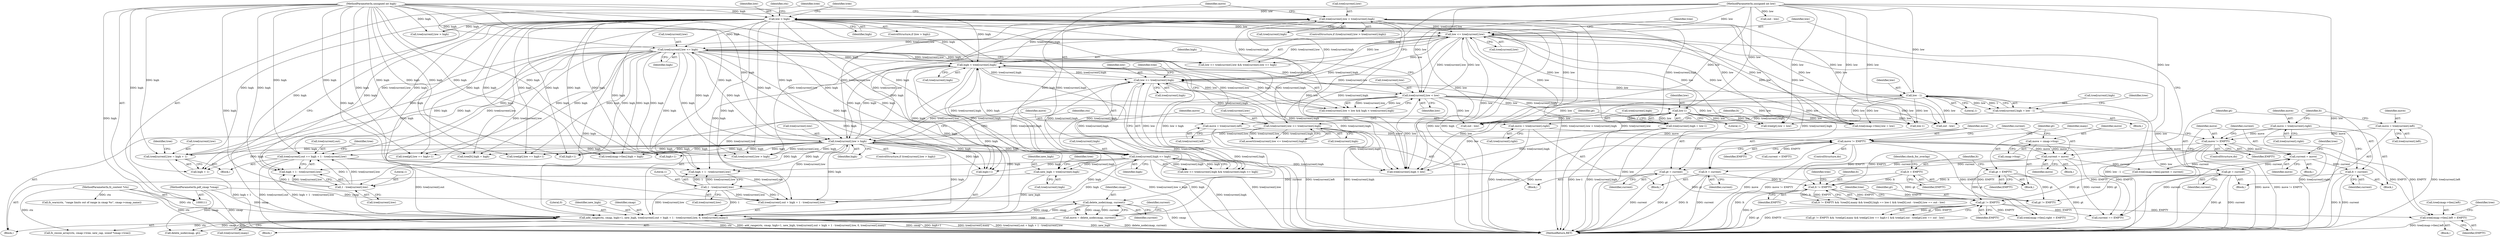 digraph "0_ghostscript_71ceebcf56e682504da22c4035b39a2d451e8ffd@pointer" {
"1000645" [label="(Call,tree[cmap->tlen].left = EMPTY)"];
"1000403" [label="(Call,move != EMPTY)"];
"1000393" [label="(Call,move = tree[current].right)"];
"1000381" [label="(Call,move = tree[current].left)"];
"1000362" [label="(Call,move != EMPTY)"];
"1000220" [label="(Call,move = delete_node(cmap, current))"];
"1000222" [label="(Call,delete_node(cmap, current))"];
"1000303" [label="(Call,add_range(ctx, cmap, high+1, new_high, tree[current].out + high + 1 - tree[current].low, 0, tree[current].many))"];
"1000112" [label="(MethodParameterIn,fz_context *ctx)"];
"1000287" [label="(Call,new_high = tree[current].high)"];
"1000278" [label="(Call,high < tree[current].high)"];
"1000123" [label="(Call,low > high)"];
"1000114" [label="(MethodParameterIn,unsigned int low)"];
"1000115" [label="(MethodParameterIn,unsigned int high)"];
"1000175" [label="(Call,tree[current].low <= high)"];
"1000168" [label="(Call,low <= tree[current].low)"];
"1000300" [label="(Call,low-1)"];
"1000271" [label="(Call,tree[current].low < low)"];
"1000232" [label="(Call,low <= tree[current].high)"];
"1000257" [label="(Call,tree[current].low <= tree[current].high)"];
"1000247" [label="(Call,tree[current].high = low - 1)"];
"1000253" [label="(Call,low - 1)"];
"1000294" [label="(Call,tree[current].high = low-1)"];
"1000239" [label="(Call,tree[current].high <= high)"];
"1000332" [label="(Call,tree[current].low > high)"];
"1000208" [label="(Call,tree[current].low > tree[current].high)"];
"1000198" [label="(Call,tree[current].low = high + 1)"];
"1000318" [label="(Call,1 - tree[current].low)"];
"1000183" [label="(Call,tree[current].out += high + 1 - tree[current].low)"];
"1000191" [label="(Call,1 - tree[current].low)"];
"1000113" [label="(MethodParameterIn,pdf_cmap *cmap)"];
"1000163" [label="(Call,current = move)"];
"1000145" [label="(Call,move = cmap->ttop)"];
"1000352" [label="(Call,move = tree[current].right)"];
"1000340" [label="(Call,move = tree[current].left)"];
"1000510" [label="(Call,gt != EMPTY)"];
"1000388" [label="(Call,gt = current)"];
"1000369" [label="(Call,current = move)"];
"1000151" [label="(Call,gt = EMPTY)"];
"1000347" [label="(Call,gt = current)"];
"1000412" [label="(Call,lt != EMPTY)"];
"1000400" [label="(Call,lt = current)"];
"1000359" [label="(Call,lt = current)"];
"1000155" [label="(Call,lt = EMPTY)"];
"1000219" [label="(Block,)"];
"1000457" [label="(Call,gt != EMPTY)"];
"1000253" [label="(Call,low - 1)"];
"1000389" [label="(Identifier,gt)"];
"1000211" [label="(Identifier,tree)"];
"1000246" [label="(Block,)"];
"1000119" [label="(Block,)"];
"1000339" [label="(Block,)"];
"1000325" [label="(Literal,0)"];
"1000208" [label="(Call,tree[current].low > tree[current].high)"];
"1000609" [label="(Call,tree[cmap->tlen].low = low)"];
"1000646" [label="(Call,tree[cmap->tlen].left)"];
"1000392" [label="(Block,)"];
"1000333" [label="(Call,tree[current].low)"];
"1000402" [label="(Identifier,current)"];
"1000527" [label="(Call,high+1)"];
"1000224" [label="(Identifier,current)"];
"1000167" [label="(Call,low <= tree[current].low && tree[current].low <= high)"];
"1000263" [label="(Call,tree[current].high)"];
"1000201" [label="(Identifier,tree)"];
"1000448" [label="(Call,tree[lt].high = high)"];
"1000155" [label="(Call,lt = EMPTY)"];
"1000404" [label="(Identifier,move)"];
"1000289" [label="(Call,tree[current].high)"];
"1000371" [label="(Identifier,move)"];
"1000270" [label="(Call,tree[current].low < low && high < tree[current].high)"];
"1000390" [label="(Identifier,current)"];
"1000645" [label="(Call,tree[cmap->tlen].left = EMPTY)"];
"1000302" [label="(Literal,1)"];
"1000124" [label="(Identifier,low)"];
"1000128" [label="(Identifier,ctx)"];
"1000209" [label="(Call,tree[current].low)"];
"1000332" [label="(Call,tree[current].low > high)"];
"1000677" [label="(Call,current == EMPTY)"];
"1000444" [label="(Call,out - low)"];
"1000272" [label="(Call,tree[current].low)"];
"1000231" [label="(Call,low <= tree[current].high && tree[current].high <= high)"];
"1000225" [label="(Call,current = EMPTY)"];
"1000285" [label="(Block,)"];
"1000331" [label="(ControlStructure,if (tree[current].low > high))"];
"1000342" [label="(Call,tree[current].left)"];
"1000361" [label="(Identifier,current)"];
"1000257" [label="(Call,tree[current].low <= tree[current].high)"];
"1000112" [label="(MethodParameterIn,fz_context *ctx)"];
"1000489" [label="(Call,out - low)"];
"1000338" [label="(Identifier,high)"];
"1000657" [label="(Identifier,tree)"];
"1000761" [label="(MethodReturn,RET)"];
"1000151" [label="(Call,gt = EMPTY)"];
"1000306" [label="(Call,high+1)"];
"1000388" [label="(Call,gt = current)"];
"1000193" [label="(Call,tree[current].low)"];
"1000369" [label="(Call,current = move)"];
"1000297" [label="(Identifier,tree)"];
"1000169" [label="(Identifier,low)"];
"1000381" [label="(Call,move = tree[current].left)"];
"1000294" [label="(Call,tree[current].high = low-1)"];
"1000368" [label="(Block,)"];
"1000125" [label="(Identifier,high)"];
"1000394" [label="(Identifier,move)"];
"1000288" [label="(Identifier,new_high)"];
"1000401" [label="(Identifier,lt)"];
"1000115" [label="(MethodParameterIn,unsigned int high)"];
"1000226" [label="(Identifier,current)"];
"1000280" [label="(Call,tree[current].high)"];
"1000176" [label="(Call,tree[current].low)"];
"1000352" [label="(Call,move = tree[current].right)"];
"1000301" [label="(Identifier,low)"];
"1000287" [label="(Call,new_high = tree[current].high)"];
"1000382" [label="(Identifier,move)"];
"1000370" [label="(Identifier,current)"];
"1000123" [label="(Call,low > high)"];
"1000248" [label="(Call,tree[current].high)"];
"1000354" [label="(Call,tree[current].right)"];
"1000376" [label="(Identifier,tree)"];
"1000184" [label="(Call,tree[current].out)"];
"1000318" [label="(Call,1 - tree[current].low)"];
"1000351" [label="(Block,)"];
"1000305" [label="(Identifier,cmap)"];
"1000353" [label="(Identifier,move)"];
"1000214" [label="(Call,tree[current].high)"];
"1000367" [label="(ControlStructure,do)"];
"1000335" [label="(Identifier,tree)"];
"1000255" [label="(Literal,1)"];
"1000183" [label="(Call,tree[current].out += high + 1 - tree[current].low)"];
"1000232" [label="(Call,low <= tree[current].high)"];
"1000687" [label="(Call,tree[current].low > high)"];
"1000113" [label="(MethodParameterIn,pdf_cmap *cmap)"];
"1000271" [label="(Call,tree[current].low < low)"];
"1000310" [label="(Call,tree[current].out + high + 1 - tree[current].low)"];
"1000512" [label="(Identifier,EMPTY)"];
"1000254" [label="(Identifier,low)"];
"1000165" [label="(Identifier,move)"];
"1000468" [label="(Call,tree[gt].low == high+1)"];
"1000295" [label="(Call,tree[current].high)"];
"1000300" [label="(Call,low-1)"];
"1000320" [label="(Call,tree[current].low)"];
"1000412" [label="(Call,lt != EMPTY)"];
"1000159" [label="(Identifier,check_for_overlap)"];
"1000162" [label="(Block,)"];
"1000419" [label="(Identifier,tree)"];
"1000156" [label="(Identifier,lt)"];
"1000363" [label="(Identifier,move)"];
"1000504" [label="(Call,delete_node(cmap, gt))"];
"1000618" [label="(Call,tree[cmap->tlen].high = high)"];
"1000326" [label="(Call,tree[current].many)"];
"1000122" [label="(ControlStructure,if (low > high))"];
"1000247" [label="(Call,tree[current].high = low - 1)"];
"1000380" [label="(Block,)"];
"1000189" [label="(Call,high + 1 - tree[current].low)"];
"1000303" [label="(Call,add_range(ctx, cmap, high+1, new_high, tree[current].out + high + 1 - tree[current].low, 0, tree[current].many))"];
"1000240" [label="(Call,tree[current].high)"];
"1000414" [label="(Identifier,EMPTY)"];
"1000260" [label="(Identifier,tree)"];
"1000147" [label="(Call,cmap->ttop)"];
"1000242" [label="(Identifier,tree)"];
"1000517" [label="(Identifier,tree)"];
"1000168" [label="(Call,low <= tree[current].low)"];
"1000222" [label="(Call,delete_node(cmap, current))"];
"1000340" [label="(Call,move = tree[current].left)"];
"1000373" [label="(Call,tree[current].low > high)"];
"1000474" [label="(Call,high+1)"];
"1000191" [label="(Call,1 - tree[current].low)"];
"1000319" [label="(Literal,1)"];
"1000152" [label="(Identifier,gt)"];
"1000393" [label="(Call,move = tree[current].right)"];
"1000348" [label="(Identifier,gt)"];
"1000164" [label="(Identifier,current)"];
"1000654" [label="(Call,tree[cmap->tlen].right = EMPTY)"];
"1000127" [label="(Call,fz_warn(ctx, \"range limits out of range in cmap %s\", cmap->cmap_name))"];
"1000204" [label="(Call,high + 1)"];
"1000708" [label="(Call,tree[current].high < low)"];
"1000360" [label="(Identifier,lt)"];
"1000239" [label="(Call,tree[current].high <= high)"];
"1000153" [label="(Identifier,EMPTY)"];
"1000221" [label="(Identifier,move)"];
"1000316" [label="(Call,high + 1 - tree[current].low)"];
"1000145" [label="(Call,move = cmap->ttop)"];
"1000347" [label="(Call,gt = current)"];
"1000362" [label="(Call,move != EMPTY)"];
"1000403" [label="(Call,move != EMPTY)"];
"1000199" [label="(Call,tree[current].low)"];
"1000341" [label="(Identifier,move)"];
"1000175" [label="(Call,tree[current].low <= high)"];
"1000170" [label="(Call,tree[current].low)"];
"1000359" [label="(Call,lt = current)"];
"1000161" [label="(ControlStructure,do)"];
"1000510" [label="(Call,gt != EMPTY)"];
"1000207" [label="(ControlStructure,if (tree[current].low > tree[current].high))"];
"1000163" [label="(Call,current = move)"];
"1000114" [label="(MethodParameterIn,unsigned int low)"];
"1000245" [label="(Identifier,high)"];
"1000636" [label="(Call,tree[cmap->tlen].parent = current)"];
"1000509" [label="(Call,gt != EMPTY && !tree[gt].many && tree[gt].low == high+1 && tree[gt].out - tree[gt].low == out - low)"];
"1000349" [label="(Identifier,current)"];
"1000408" [label="(Identifier,many)"];
"1000546" [label="(Call,tree[gt].low = low)"];
"1000400" [label="(Call,lt = current)"];
"1000258" [label="(Call,tree[current].low)"];
"1000511" [label="(Identifier,gt)"];
"1000395" [label="(Call,tree[current].right)"];
"1000364" [label="(Identifier,EMPTY)"];
"1000143" [label="(Block,)"];
"1000157" [label="(Identifier,EMPTY)"];
"1000256" [label="(Call,assert(tree[current].low <= tree[current].high))"];
"1000653" [label="(Identifier,EMPTY)"];
"1000413" [label="(Identifier,lt)"];
"1000411" [label="(Call,lt != EMPTY && !tree[lt].many && tree[lt].high == low-1 && tree[lt].out - tree[lt].low == out - low)"];
"1000593" [label="(Call,fz_resize_array(ctx, cmap->tree, new_cap, sizeof *cmap->tree))"];
"1000220" [label="(Call,move = delete_node(cmap, current))"];
"1000521" [label="(Call,tree[gt].low == high+1)"];
"1000542" [label="(Call,out - low)"];
"1000135" [label="(Identifier,tree)"];
"1000198" [label="(Call,tree[current].low = high + 1)"];
"1000429" [label="(Call,low-1)"];
"1000181" [label="(Identifier,high)"];
"1000233" [label="(Identifier,low)"];
"1000383" [label="(Call,tree[current].left)"];
"1000304" [label="(Identifier,ctx)"];
"1000192" [label="(Literal,1)"];
"1000223" [label="(Identifier,cmap)"];
"1000178" [label="(Identifier,tree)"];
"1000405" [label="(Identifier,EMPTY)"];
"1000278" [label="(Call,high < tree[current].high)"];
"1000234" [label="(Call,tree[current].high)"];
"1000182" [label="(Block,)"];
"1000279" [label="(Identifier,high)"];
"1000146" [label="(Identifier,move)"];
"1000277" [label="(Identifier,low)"];
"1000309" [label="(Identifier,new_high)"];
"1000645" -> "1000119"  [label="AST: "];
"1000645" -> "1000653"  [label="CFG: "];
"1000646" -> "1000645"  [label="AST: "];
"1000653" -> "1000645"  [label="AST: "];
"1000657" -> "1000645"  [label="CFG: "];
"1000645" -> "1000761"  [label="DDG: tree[cmap->tlen].left"];
"1000403" -> "1000645"  [label="DDG: EMPTY"];
"1000362" -> "1000645"  [label="DDG: EMPTY"];
"1000510" -> "1000645"  [label="DDG: EMPTY"];
"1000403" -> "1000367"  [label="AST: "];
"1000403" -> "1000405"  [label="CFG: "];
"1000404" -> "1000403"  [label="AST: "];
"1000405" -> "1000403"  [label="AST: "];
"1000370" -> "1000403"  [label="CFG: "];
"1000408" -> "1000403"  [label="CFG: "];
"1000403" -> "1000761"  [label="DDG: move"];
"1000403" -> "1000761"  [label="DDG: move != EMPTY"];
"1000403" -> "1000369"  [label="DDG: move"];
"1000393" -> "1000403"  [label="DDG: move"];
"1000381" -> "1000403"  [label="DDG: move"];
"1000403" -> "1000412"  [label="DDG: EMPTY"];
"1000403" -> "1000654"  [label="DDG: EMPTY"];
"1000403" -> "1000677"  [label="DDG: EMPTY"];
"1000393" -> "1000392"  [label="AST: "];
"1000393" -> "1000395"  [label="CFG: "];
"1000394" -> "1000393"  [label="AST: "];
"1000395" -> "1000393"  [label="AST: "];
"1000401" -> "1000393"  [label="CFG: "];
"1000393" -> "1000761"  [label="DDG: tree[current].right"];
"1000381" -> "1000380"  [label="AST: "];
"1000381" -> "1000383"  [label="CFG: "];
"1000382" -> "1000381"  [label="AST: "];
"1000383" -> "1000381"  [label="AST: "];
"1000389" -> "1000381"  [label="CFG: "];
"1000381" -> "1000761"  [label="DDG: tree[current].left"];
"1000362" -> "1000161"  [label="AST: "];
"1000362" -> "1000364"  [label="CFG: "];
"1000363" -> "1000362"  [label="AST: "];
"1000364" -> "1000362"  [label="AST: "];
"1000164" -> "1000362"  [label="CFG: "];
"1000408" -> "1000362"  [label="CFG: "];
"1000362" -> "1000761"  [label="DDG: move != EMPTY"];
"1000362" -> "1000761"  [label="DDG: move"];
"1000362" -> "1000163"  [label="DDG: move"];
"1000362" -> "1000225"  [label="DDG: EMPTY"];
"1000220" -> "1000362"  [label="DDG: move"];
"1000352" -> "1000362"  [label="DDG: move"];
"1000340" -> "1000362"  [label="DDG: move"];
"1000362" -> "1000412"  [label="DDG: EMPTY"];
"1000362" -> "1000654"  [label="DDG: EMPTY"];
"1000362" -> "1000677"  [label="DDG: EMPTY"];
"1000220" -> "1000219"  [label="AST: "];
"1000220" -> "1000222"  [label="CFG: "];
"1000221" -> "1000220"  [label="AST: "];
"1000222" -> "1000220"  [label="AST: "];
"1000226" -> "1000220"  [label="CFG: "];
"1000220" -> "1000761"  [label="DDG: delete_node(cmap, current)"];
"1000222" -> "1000220"  [label="DDG: cmap"];
"1000222" -> "1000220"  [label="DDG: current"];
"1000222" -> "1000224"  [label="CFG: "];
"1000223" -> "1000222"  [label="AST: "];
"1000224" -> "1000222"  [label="AST: "];
"1000222" -> "1000761"  [label="DDG: cmap"];
"1000303" -> "1000222"  [label="DDG: cmap"];
"1000113" -> "1000222"  [label="DDG: cmap"];
"1000163" -> "1000222"  [label="DDG: current"];
"1000222" -> "1000303"  [label="DDG: cmap"];
"1000222" -> "1000504"  [label="DDG: cmap"];
"1000303" -> "1000285"  [label="AST: "];
"1000303" -> "1000326"  [label="CFG: "];
"1000304" -> "1000303"  [label="AST: "];
"1000305" -> "1000303"  [label="AST: "];
"1000306" -> "1000303"  [label="AST: "];
"1000309" -> "1000303"  [label="AST: "];
"1000310" -> "1000303"  [label="AST: "];
"1000325" -> "1000303"  [label="AST: "];
"1000326" -> "1000303"  [label="AST: "];
"1000335" -> "1000303"  [label="CFG: "];
"1000303" -> "1000761"  [label="DDG: tree[current].many"];
"1000303" -> "1000761"  [label="DDG: tree[current].out + high + 1 - tree[current].low"];
"1000303" -> "1000761"  [label="DDG: new_high"];
"1000303" -> "1000761"  [label="DDG: ctx"];
"1000303" -> "1000761"  [label="DDG: add_range(ctx, cmap, high+1, new_high, tree[current].out + high + 1 - tree[current].low, 0, tree[current].many)"];
"1000303" -> "1000761"  [label="DDG: cmap"];
"1000303" -> "1000761"  [label="DDG: high+1"];
"1000112" -> "1000303"  [label="DDG: ctx"];
"1000287" -> "1000303"  [label="DDG: new_high"];
"1000183" -> "1000303"  [label="DDG: tree[current].out"];
"1000115" -> "1000303"  [label="DDG: high"];
"1000123" -> "1000303"  [label="DDG: high"];
"1000175" -> "1000303"  [label="DDG: high"];
"1000278" -> "1000303"  [label="DDG: high"];
"1000332" -> "1000303"  [label="DDG: high"];
"1000239" -> "1000303"  [label="DDG: high"];
"1000318" -> "1000303"  [label="DDG: 1"];
"1000318" -> "1000303"  [label="DDG: tree[current].low"];
"1000113" -> "1000303"  [label="DDG: cmap"];
"1000303" -> "1000504"  [label="DDG: cmap"];
"1000303" -> "1000593"  [label="DDG: ctx"];
"1000112" -> "1000111"  [label="AST: "];
"1000112" -> "1000761"  [label="DDG: ctx"];
"1000112" -> "1000127"  [label="DDG: ctx"];
"1000112" -> "1000593"  [label="DDG: ctx"];
"1000287" -> "1000285"  [label="AST: "];
"1000287" -> "1000289"  [label="CFG: "];
"1000288" -> "1000287"  [label="AST: "];
"1000289" -> "1000287"  [label="AST: "];
"1000297" -> "1000287"  [label="CFG: "];
"1000278" -> "1000287"  [label="DDG: tree[current].high"];
"1000239" -> "1000287"  [label="DDG: tree[current].high"];
"1000232" -> "1000287"  [label="DDG: tree[current].high"];
"1000278" -> "1000270"  [label="AST: "];
"1000278" -> "1000280"  [label="CFG: "];
"1000279" -> "1000278"  [label="AST: "];
"1000280" -> "1000278"  [label="AST: "];
"1000270" -> "1000278"  [label="CFG: "];
"1000278" -> "1000761"  [label="DDG: tree[current].high"];
"1000278" -> "1000208"  [label="DDG: tree[current].high"];
"1000278" -> "1000232"  [label="DDG: tree[current].high"];
"1000278" -> "1000270"  [label="DDG: high"];
"1000278" -> "1000270"  [label="DDG: tree[current].high"];
"1000123" -> "1000278"  [label="DDG: high"];
"1000175" -> "1000278"  [label="DDG: high"];
"1000332" -> "1000278"  [label="DDG: high"];
"1000239" -> "1000278"  [label="DDG: high"];
"1000239" -> "1000278"  [label="DDG: tree[current].high"];
"1000115" -> "1000278"  [label="DDG: high"];
"1000232" -> "1000278"  [label="DDG: tree[current].high"];
"1000278" -> "1000306"  [label="DDG: high"];
"1000278" -> "1000310"  [label="DDG: high"];
"1000278" -> "1000316"  [label="DDG: high"];
"1000278" -> "1000332"  [label="DDG: high"];
"1000278" -> "1000708"  [label="DDG: tree[current].high"];
"1000123" -> "1000122"  [label="AST: "];
"1000123" -> "1000125"  [label="CFG: "];
"1000124" -> "1000123"  [label="AST: "];
"1000125" -> "1000123"  [label="AST: "];
"1000128" -> "1000123"  [label="CFG: "];
"1000135" -> "1000123"  [label="CFG: "];
"1000123" -> "1000761"  [label="DDG: high"];
"1000123" -> "1000761"  [label="DDG: low > high"];
"1000123" -> "1000761"  [label="DDG: low"];
"1000114" -> "1000123"  [label="DDG: low"];
"1000115" -> "1000123"  [label="DDG: high"];
"1000123" -> "1000168"  [label="DDG: low"];
"1000123" -> "1000175"  [label="DDG: high"];
"1000123" -> "1000183"  [label="DDG: high"];
"1000123" -> "1000189"  [label="DDG: high"];
"1000123" -> "1000198"  [label="DDG: high"];
"1000123" -> "1000204"  [label="DDG: high"];
"1000123" -> "1000239"  [label="DDG: high"];
"1000123" -> "1000306"  [label="DDG: high"];
"1000123" -> "1000310"  [label="DDG: high"];
"1000123" -> "1000316"  [label="DDG: high"];
"1000123" -> "1000332"  [label="DDG: high"];
"1000123" -> "1000373"  [label="DDG: high"];
"1000123" -> "1000429"  [label="DDG: low"];
"1000123" -> "1000448"  [label="DDG: high"];
"1000123" -> "1000468"  [label="DDG: high"];
"1000123" -> "1000474"  [label="DDG: high"];
"1000123" -> "1000489"  [label="DDG: low"];
"1000123" -> "1000521"  [label="DDG: high"];
"1000123" -> "1000527"  [label="DDG: high"];
"1000123" -> "1000542"  [label="DDG: low"];
"1000123" -> "1000546"  [label="DDG: low"];
"1000123" -> "1000609"  [label="DDG: low"];
"1000123" -> "1000618"  [label="DDG: high"];
"1000123" -> "1000687"  [label="DDG: high"];
"1000123" -> "1000708"  [label="DDG: low"];
"1000114" -> "1000111"  [label="AST: "];
"1000114" -> "1000761"  [label="DDG: low"];
"1000114" -> "1000168"  [label="DDG: low"];
"1000114" -> "1000232"  [label="DDG: low"];
"1000114" -> "1000253"  [label="DDG: low"];
"1000114" -> "1000271"  [label="DDG: low"];
"1000114" -> "1000300"  [label="DDG: low"];
"1000114" -> "1000429"  [label="DDG: low"];
"1000114" -> "1000444"  [label="DDG: low"];
"1000114" -> "1000489"  [label="DDG: low"];
"1000114" -> "1000542"  [label="DDG: low"];
"1000114" -> "1000546"  [label="DDG: low"];
"1000114" -> "1000609"  [label="DDG: low"];
"1000114" -> "1000708"  [label="DDG: low"];
"1000115" -> "1000111"  [label="AST: "];
"1000115" -> "1000761"  [label="DDG: high"];
"1000115" -> "1000175"  [label="DDG: high"];
"1000115" -> "1000183"  [label="DDG: high"];
"1000115" -> "1000189"  [label="DDG: high"];
"1000115" -> "1000198"  [label="DDG: high"];
"1000115" -> "1000204"  [label="DDG: high"];
"1000115" -> "1000239"  [label="DDG: high"];
"1000115" -> "1000306"  [label="DDG: high"];
"1000115" -> "1000310"  [label="DDG: high"];
"1000115" -> "1000316"  [label="DDG: high"];
"1000115" -> "1000332"  [label="DDG: high"];
"1000115" -> "1000373"  [label="DDG: high"];
"1000115" -> "1000448"  [label="DDG: high"];
"1000115" -> "1000468"  [label="DDG: high"];
"1000115" -> "1000474"  [label="DDG: high"];
"1000115" -> "1000521"  [label="DDG: high"];
"1000115" -> "1000527"  [label="DDG: high"];
"1000115" -> "1000618"  [label="DDG: high"];
"1000115" -> "1000687"  [label="DDG: high"];
"1000175" -> "1000167"  [label="AST: "];
"1000175" -> "1000181"  [label="CFG: "];
"1000176" -> "1000175"  [label="AST: "];
"1000181" -> "1000175"  [label="AST: "];
"1000167" -> "1000175"  [label="CFG: "];
"1000175" -> "1000167"  [label="DDG: tree[current].low"];
"1000175" -> "1000167"  [label="DDG: high"];
"1000168" -> "1000175"  [label="DDG: tree[current].low"];
"1000332" -> "1000175"  [label="DDG: high"];
"1000175" -> "1000183"  [label="DDG: high"];
"1000175" -> "1000189"  [label="DDG: high"];
"1000175" -> "1000191"  [label="DDG: tree[current].low"];
"1000175" -> "1000198"  [label="DDG: high"];
"1000175" -> "1000204"  [label="DDG: high"];
"1000175" -> "1000239"  [label="DDG: high"];
"1000175" -> "1000257"  [label="DDG: tree[current].low"];
"1000175" -> "1000271"  [label="DDG: tree[current].low"];
"1000175" -> "1000306"  [label="DDG: high"];
"1000175" -> "1000310"  [label="DDG: high"];
"1000175" -> "1000316"  [label="DDG: high"];
"1000175" -> "1000332"  [label="DDG: high"];
"1000175" -> "1000448"  [label="DDG: high"];
"1000175" -> "1000468"  [label="DDG: high"];
"1000175" -> "1000474"  [label="DDG: high"];
"1000175" -> "1000521"  [label="DDG: high"];
"1000175" -> "1000527"  [label="DDG: high"];
"1000175" -> "1000618"  [label="DDG: high"];
"1000175" -> "1000687"  [label="DDG: high"];
"1000168" -> "1000167"  [label="AST: "];
"1000168" -> "1000170"  [label="CFG: "];
"1000169" -> "1000168"  [label="AST: "];
"1000170" -> "1000168"  [label="AST: "];
"1000178" -> "1000168"  [label="CFG: "];
"1000167" -> "1000168"  [label="CFG: "];
"1000168" -> "1000761"  [label="DDG: low"];
"1000168" -> "1000167"  [label="DDG: low"];
"1000168" -> "1000167"  [label="DDG: tree[current].low"];
"1000300" -> "1000168"  [label="DDG: low"];
"1000271" -> "1000168"  [label="DDG: low"];
"1000253" -> "1000168"  [label="DDG: low"];
"1000332" -> "1000168"  [label="DDG: tree[current].low"];
"1000208" -> "1000168"  [label="DDG: tree[current].low"];
"1000168" -> "1000191"  [label="DDG: tree[current].low"];
"1000168" -> "1000232"  [label="DDG: low"];
"1000168" -> "1000257"  [label="DDG: tree[current].low"];
"1000168" -> "1000271"  [label="DDG: tree[current].low"];
"1000168" -> "1000429"  [label="DDG: low"];
"1000168" -> "1000489"  [label="DDG: low"];
"1000168" -> "1000542"  [label="DDG: low"];
"1000168" -> "1000546"  [label="DDG: low"];
"1000168" -> "1000609"  [label="DDG: low"];
"1000168" -> "1000708"  [label="DDG: low"];
"1000300" -> "1000294"  [label="AST: "];
"1000300" -> "1000302"  [label="CFG: "];
"1000301" -> "1000300"  [label="AST: "];
"1000302" -> "1000300"  [label="AST: "];
"1000294" -> "1000300"  [label="CFG: "];
"1000300" -> "1000761"  [label="DDG: low"];
"1000300" -> "1000294"  [label="DDG: low"];
"1000300" -> "1000294"  [label="DDG: 1"];
"1000271" -> "1000300"  [label="DDG: low"];
"1000300" -> "1000429"  [label="DDG: low"];
"1000300" -> "1000489"  [label="DDG: low"];
"1000300" -> "1000542"  [label="DDG: low"];
"1000300" -> "1000546"  [label="DDG: low"];
"1000300" -> "1000609"  [label="DDG: low"];
"1000300" -> "1000708"  [label="DDG: low"];
"1000271" -> "1000270"  [label="AST: "];
"1000271" -> "1000277"  [label="CFG: "];
"1000272" -> "1000271"  [label="AST: "];
"1000277" -> "1000271"  [label="AST: "];
"1000279" -> "1000271"  [label="CFG: "];
"1000270" -> "1000271"  [label="CFG: "];
"1000271" -> "1000761"  [label="DDG: low"];
"1000271" -> "1000270"  [label="DDG: tree[current].low"];
"1000271" -> "1000270"  [label="DDG: low"];
"1000232" -> "1000271"  [label="DDG: low"];
"1000271" -> "1000318"  [label="DDG: tree[current].low"];
"1000271" -> "1000332"  [label="DDG: tree[current].low"];
"1000271" -> "1000429"  [label="DDG: low"];
"1000271" -> "1000489"  [label="DDG: low"];
"1000271" -> "1000542"  [label="DDG: low"];
"1000271" -> "1000546"  [label="DDG: low"];
"1000271" -> "1000609"  [label="DDG: low"];
"1000271" -> "1000708"  [label="DDG: low"];
"1000232" -> "1000231"  [label="AST: "];
"1000232" -> "1000234"  [label="CFG: "];
"1000233" -> "1000232"  [label="AST: "];
"1000234" -> "1000232"  [label="AST: "];
"1000242" -> "1000232"  [label="CFG: "];
"1000231" -> "1000232"  [label="CFG: "];
"1000232" -> "1000761"  [label="DDG: tree[current].high"];
"1000232" -> "1000208"  [label="DDG: tree[current].high"];
"1000232" -> "1000231"  [label="DDG: low"];
"1000232" -> "1000231"  [label="DDG: tree[current].high"];
"1000257" -> "1000232"  [label="DDG: tree[current].high"];
"1000294" -> "1000232"  [label="DDG: tree[current].high"];
"1000239" -> "1000232"  [label="DDG: tree[current].high"];
"1000208" -> "1000232"  [label="DDG: tree[current].high"];
"1000232" -> "1000239"  [label="DDG: tree[current].high"];
"1000232" -> "1000253"  [label="DDG: low"];
"1000232" -> "1000708"  [label="DDG: tree[current].high"];
"1000257" -> "1000256"  [label="AST: "];
"1000257" -> "1000263"  [label="CFG: "];
"1000258" -> "1000257"  [label="AST: "];
"1000263" -> "1000257"  [label="AST: "];
"1000256" -> "1000257"  [label="CFG: "];
"1000257" -> "1000761"  [label="DDG: tree[current].high"];
"1000257" -> "1000208"  [label="DDG: tree[current].high"];
"1000257" -> "1000256"  [label="DDG: tree[current].low"];
"1000257" -> "1000256"  [label="DDG: tree[current].high"];
"1000247" -> "1000257"  [label="DDG: tree[current].high"];
"1000257" -> "1000332"  [label="DDG: tree[current].low"];
"1000257" -> "1000708"  [label="DDG: tree[current].high"];
"1000247" -> "1000246"  [label="AST: "];
"1000247" -> "1000253"  [label="CFG: "];
"1000248" -> "1000247"  [label="AST: "];
"1000253" -> "1000247"  [label="AST: "];
"1000260" -> "1000247"  [label="CFG: "];
"1000247" -> "1000761"  [label="DDG: low - 1"];
"1000253" -> "1000247"  [label="DDG: low"];
"1000253" -> "1000247"  [label="DDG: 1"];
"1000253" -> "1000255"  [label="CFG: "];
"1000254" -> "1000253"  [label="AST: "];
"1000255" -> "1000253"  [label="AST: "];
"1000253" -> "1000761"  [label="DDG: low"];
"1000253" -> "1000429"  [label="DDG: low"];
"1000253" -> "1000489"  [label="DDG: low"];
"1000253" -> "1000542"  [label="DDG: low"];
"1000253" -> "1000546"  [label="DDG: low"];
"1000253" -> "1000609"  [label="DDG: low"];
"1000253" -> "1000708"  [label="DDG: low"];
"1000294" -> "1000285"  [label="AST: "];
"1000295" -> "1000294"  [label="AST: "];
"1000304" -> "1000294"  [label="CFG: "];
"1000294" -> "1000761"  [label="DDG: low-1"];
"1000294" -> "1000761"  [label="DDG: tree[current].high"];
"1000294" -> "1000208"  [label="DDG: tree[current].high"];
"1000294" -> "1000708"  [label="DDG: tree[current].high"];
"1000239" -> "1000231"  [label="AST: "];
"1000239" -> "1000245"  [label="CFG: "];
"1000240" -> "1000239"  [label="AST: "];
"1000245" -> "1000239"  [label="AST: "];
"1000231" -> "1000239"  [label="CFG: "];
"1000239" -> "1000761"  [label="DDG: tree[current].high"];
"1000239" -> "1000208"  [label="DDG: tree[current].high"];
"1000239" -> "1000231"  [label="DDG: tree[current].high"];
"1000239" -> "1000231"  [label="DDG: high"];
"1000332" -> "1000239"  [label="DDG: high"];
"1000239" -> "1000306"  [label="DDG: high"];
"1000239" -> "1000310"  [label="DDG: high"];
"1000239" -> "1000316"  [label="DDG: high"];
"1000239" -> "1000332"  [label="DDG: high"];
"1000239" -> "1000708"  [label="DDG: tree[current].high"];
"1000332" -> "1000331"  [label="AST: "];
"1000332" -> "1000338"  [label="CFG: "];
"1000333" -> "1000332"  [label="AST: "];
"1000338" -> "1000332"  [label="AST: "];
"1000341" -> "1000332"  [label="CFG: "];
"1000353" -> "1000332"  [label="CFG: "];
"1000332" -> "1000761"  [label="DDG: tree[current].low"];
"1000332" -> "1000761"  [label="DDG: tree[current].low > high"];
"1000332" -> "1000761"  [label="DDG: high"];
"1000332" -> "1000183"  [label="DDG: high"];
"1000332" -> "1000189"  [label="DDG: high"];
"1000332" -> "1000198"  [label="DDG: high"];
"1000332" -> "1000204"  [label="DDG: high"];
"1000332" -> "1000306"  [label="DDG: high"];
"1000332" -> "1000310"  [label="DDG: high"];
"1000332" -> "1000316"  [label="DDG: high"];
"1000208" -> "1000332"  [label="DDG: tree[current].low"];
"1000318" -> "1000332"  [label="DDG: tree[current].low"];
"1000332" -> "1000448"  [label="DDG: high"];
"1000332" -> "1000468"  [label="DDG: high"];
"1000332" -> "1000474"  [label="DDG: high"];
"1000332" -> "1000521"  [label="DDG: high"];
"1000332" -> "1000527"  [label="DDG: high"];
"1000332" -> "1000618"  [label="DDG: high"];
"1000332" -> "1000687"  [label="DDG: tree[current].low"];
"1000332" -> "1000687"  [label="DDG: high"];
"1000208" -> "1000207"  [label="AST: "];
"1000208" -> "1000214"  [label="CFG: "];
"1000209" -> "1000208"  [label="AST: "];
"1000214" -> "1000208"  [label="AST: "];
"1000221" -> "1000208"  [label="CFG: "];
"1000335" -> "1000208"  [label="CFG: "];
"1000208" -> "1000761"  [label="DDG: tree[current].low"];
"1000208" -> "1000761"  [label="DDG: tree[current].high"];
"1000208" -> "1000761"  [label="DDG: tree[current].low > tree[current].high"];
"1000198" -> "1000208"  [label="DDG: tree[current].low"];
"1000208" -> "1000687"  [label="DDG: tree[current].low"];
"1000208" -> "1000708"  [label="DDG: tree[current].high"];
"1000198" -> "1000182"  [label="AST: "];
"1000198" -> "1000204"  [label="CFG: "];
"1000199" -> "1000198"  [label="AST: "];
"1000204" -> "1000198"  [label="AST: "];
"1000211" -> "1000198"  [label="CFG: "];
"1000198" -> "1000761"  [label="DDG: high + 1"];
"1000318" -> "1000316"  [label="AST: "];
"1000318" -> "1000320"  [label="CFG: "];
"1000319" -> "1000318"  [label="AST: "];
"1000320" -> "1000318"  [label="AST: "];
"1000316" -> "1000318"  [label="CFG: "];
"1000318" -> "1000310"  [label="DDG: 1"];
"1000318" -> "1000310"  [label="DDG: tree[current].low"];
"1000318" -> "1000316"  [label="DDG: 1"];
"1000318" -> "1000316"  [label="DDG: tree[current].low"];
"1000183" -> "1000182"  [label="AST: "];
"1000183" -> "1000189"  [label="CFG: "];
"1000184" -> "1000183"  [label="AST: "];
"1000189" -> "1000183"  [label="AST: "];
"1000201" -> "1000183"  [label="CFG: "];
"1000183" -> "1000761"  [label="DDG: high + 1 - tree[current].low"];
"1000183" -> "1000761"  [label="DDG: tree[current].out"];
"1000191" -> "1000183"  [label="DDG: 1"];
"1000191" -> "1000183"  [label="DDG: tree[current].low"];
"1000183" -> "1000310"  [label="DDG: tree[current].out"];
"1000191" -> "1000189"  [label="AST: "];
"1000191" -> "1000193"  [label="CFG: "];
"1000192" -> "1000191"  [label="AST: "];
"1000193" -> "1000191"  [label="AST: "];
"1000189" -> "1000191"  [label="CFG: "];
"1000191" -> "1000189"  [label="DDG: 1"];
"1000191" -> "1000189"  [label="DDG: tree[current].low"];
"1000113" -> "1000111"  [label="AST: "];
"1000113" -> "1000761"  [label="DDG: cmap"];
"1000113" -> "1000504"  [label="DDG: cmap"];
"1000163" -> "1000162"  [label="AST: "];
"1000163" -> "1000165"  [label="CFG: "];
"1000164" -> "1000163"  [label="AST: "];
"1000165" -> "1000163"  [label="AST: "];
"1000169" -> "1000163"  [label="CFG: "];
"1000145" -> "1000163"  [label="DDG: move"];
"1000163" -> "1000347"  [label="DDG: current"];
"1000163" -> "1000359"  [label="DDG: current"];
"1000163" -> "1000636"  [label="DDG: current"];
"1000163" -> "1000677"  [label="DDG: current"];
"1000145" -> "1000143"  [label="AST: "];
"1000145" -> "1000147"  [label="CFG: "];
"1000146" -> "1000145"  [label="AST: "];
"1000147" -> "1000145"  [label="AST: "];
"1000152" -> "1000145"  [label="CFG: "];
"1000145" -> "1000369"  [label="DDG: move"];
"1000352" -> "1000351"  [label="AST: "];
"1000352" -> "1000354"  [label="CFG: "];
"1000353" -> "1000352"  [label="AST: "];
"1000354" -> "1000352"  [label="AST: "];
"1000360" -> "1000352"  [label="CFG: "];
"1000352" -> "1000761"  [label="DDG: tree[current].right"];
"1000340" -> "1000339"  [label="AST: "];
"1000340" -> "1000342"  [label="CFG: "];
"1000341" -> "1000340"  [label="AST: "];
"1000342" -> "1000340"  [label="AST: "];
"1000348" -> "1000340"  [label="CFG: "];
"1000340" -> "1000761"  [label="DDG: tree[current].left"];
"1000510" -> "1000509"  [label="AST: "];
"1000510" -> "1000512"  [label="CFG: "];
"1000511" -> "1000510"  [label="AST: "];
"1000512" -> "1000510"  [label="AST: "];
"1000517" -> "1000510"  [label="CFG: "];
"1000509" -> "1000510"  [label="CFG: "];
"1000510" -> "1000761"  [label="DDG: gt"];
"1000510" -> "1000761"  [label="DDG: EMPTY"];
"1000510" -> "1000509"  [label="DDG: gt"];
"1000510" -> "1000509"  [label="DDG: EMPTY"];
"1000388" -> "1000510"  [label="DDG: gt"];
"1000151" -> "1000510"  [label="DDG: gt"];
"1000347" -> "1000510"  [label="DDG: gt"];
"1000412" -> "1000510"  [label="DDG: EMPTY"];
"1000510" -> "1000654"  [label="DDG: EMPTY"];
"1000510" -> "1000677"  [label="DDG: EMPTY"];
"1000388" -> "1000380"  [label="AST: "];
"1000388" -> "1000390"  [label="CFG: "];
"1000389" -> "1000388"  [label="AST: "];
"1000390" -> "1000388"  [label="AST: "];
"1000404" -> "1000388"  [label="CFG: "];
"1000388" -> "1000761"  [label="DDG: gt"];
"1000388" -> "1000761"  [label="DDG: current"];
"1000369" -> "1000388"  [label="DDG: current"];
"1000388" -> "1000457"  [label="DDG: gt"];
"1000369" -> "1000368"  [label="AST: "];
"1000369" -> "1000371"  [label="CFG: "];
"1000370" -> "1000369"  [label="AST: "];
"1000371" -> "1000369"  [label="AST: "];
"1000376" -> "1000369"  [label="CFG: "];
"1000369" -> "1000400"  [label="DDG: current"];
"1000369" -> "1000636"  [label="DDG: current"];
"1000369" -> "1000677"  [label="DDG: current"];
"1000151" -> "1000143"  [label="AST: "];
"1000151" -> "1000153"  [label="CFG: "];
"1000152" -> "1000151"  [label="AST: "];
"1000153" -> "1000151"  [label="AST: "];
"1000156" -> "1000151"  [label="CFG: "];
"1000151" -> "1000761"  [label="DDG: gt"];
"1000151" -> "1000457"  [label="DDG: gt"];
"1000347" -> "1000339"  [label="AST: "];
"1000347" -> "1000349"  [label="CFG: "];
"1000348" -> "1000347"  [label="AST: "];
"1000349" -> "1000347"  [label="AST: "];
"1000363" -> "1000347"  [label="CFG: "];
"1000347" -> "1000761"  [label="DDG: current"];
"1000347" -> "1000761"  [label="DDG: gt"];
"1000347" -> "1000457"  [label="DDG: gt"];
"1000412" -> "1000411"  [label="AST: "];
"1000412" -> "1000414"  [label="CFG: "];
"1000413" -> "1000412"  [label="AST: "];
"1000414" -> "1000412"  [label="AST: "];
"1000419" -> "1000412"  [label="CFG: "];
"1000411" -> "1000412"  [label="CFG: "];
"1000412" -> "1000761"  [label="DDG: lt"];
"1000412" -> "1000411"  [label="DDG: lt"];
"1000412" -> "1000411"  [label="DDG: EMPTY"];
"1000400" -> "1000412"  [label="DDG: lt"];
"1000359" -> "1000412"  [label="DDG: lt"];
"1000155" -> "1000412"  [label="DDG: lt"];
"1000412" -> "1000457"  [label="DDG: EMPTY"];
"1000400" -> "1000392"  [label="AST: "];
"1000400" -> "1000402"  [label="CFG: "];
"1000401" -> "1000400"  [label="AST: "];
"1000402" -> "1000400"  [label="AST: "];
"1000404" -> "1000400"  [label="CFG: "];
"1000400" -> "1000761"  [label="DDG: lt"];
"1000400" -> "1000761"  [label="DDG: current"];
"1000359" -> "1000351"  [label="AST: "];
"1000359" -> "1000361"  [label="CFG: "];
"1000360" -> "1000359"  [label="AST: "];
"1000361" -> "1000359"  [label="AST: "];
"1000363" -> "1000359"  [label="CFG: "];
"1000359" -> "1000761"  [label="DDG: current"];
"1000359" -> "1000761"  [label="DDG: lt"];
"1000155" -> "1000143"  [label="AST: "];
"1000155" -> "1000157"  [label="CFG: "];
"1000156" -> "1000155"  [label="AST: "];
"1000157" -> "1000155"  [label="AST: "];
"1000159" -> "1000155"  [label="CFG: "];
"1000155" -> "1000761"  [label="DDG: lt"];
}
